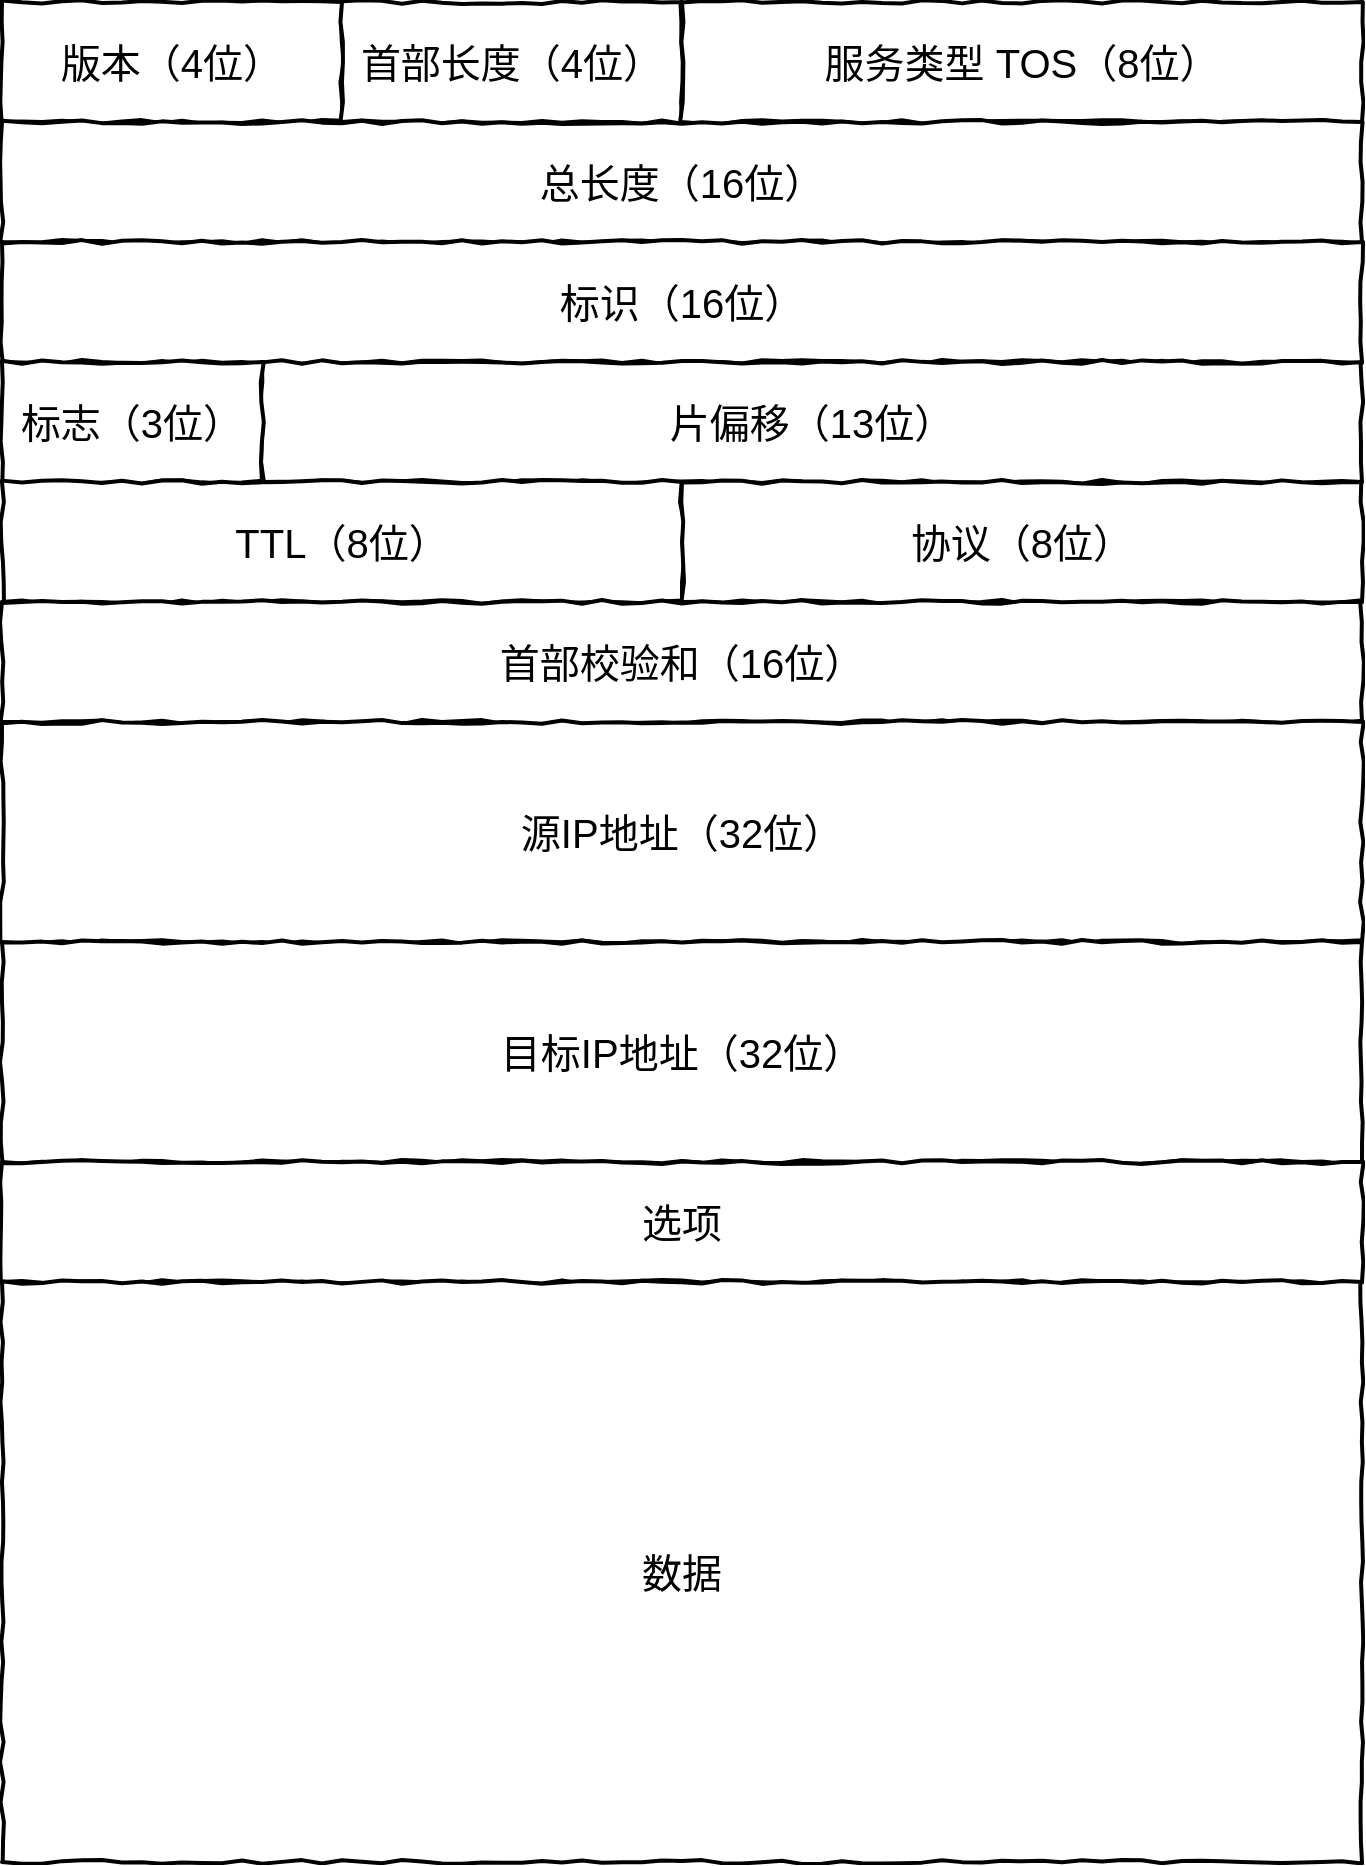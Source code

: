 <mxfile version="14.7.7" type="github">
  <diagram id="gkQgTa1KYmIYHSOEAxT3" name="第 1 页">
    <mxGraphModel dx="946" dy="537" grid="1" gridSize="10" guides="1" tooltips="1" connect="1" arrows="1" fold="1" page="1" pageScale="1" pageWidth="1654" pageHeight="1169" math="0" shadow="0">
      <root>
        <mxCell id="0" />
        <mxCell id="1" parent="0" />
        <mxCell id="pDCpCH_vm0g5KHpgydWK-1" value="版本（4位）" style="rounded=0;whiteSpace=wrap;html=1;comic=1;fontSize=20;strokeWidth=2;" vertex="1" parent="1">
          <mxGeometry x="120" y="90" width="170" height="60" as="geometry" />
        </mxCell>
        <mxCell id="pDCpCH_vm0g5KHpgydWK-3" value="首部长度（4位）" style="rounded=0;whiteSpace=wrap;html=1;comic=1;fontSize=20;strokeWidth=2;" vertex="1" parent="1">
          <mxGeometry x="290" y="90" width="170" height="60" as="geometry" />
        </mxCell>
        <mxCell id="pDCpCH_vm0g5KHpgydWK-4" value="服务类型 TOS（8位）" style="rounded=0;whiteSpace=wrap;html=1;comic=1;fontSize=20;strokeWidth=2;" vertex="1" parent="1">
          <mxGeometry x="460" y="90" width="340" height="60" as="geometry" />
        </mxCell>
        <mxCell id="pDCpCH_vm0g5KHpgydWK-5" value="总长度（16位）" style="rounded=0;whiteSpace=wrap;html=1;comic=1;fontSize=20;strokeWidth=2;" vertex="1" parent="1">
          <mxGeometry x="120" y="150" width="680" height="60" as="geometry" />
        </mxCell>
        <mxCell id="pDCpCH_vm0g5KHpgydWK-6" value="标识（16位）" style="rounded=0;whiteSpace=wrap;html=1;comic=1;fontSize=20;strokeWidth=2;" vertex="1" parent="1">
          <mxGeometry x="120" y="210" width="680" height="60" as="geometry" />
        </mxCell>
        <mxCell id="pDCpCH_vm0g5KHpgydWK-7" value="片偏移（13位）" style="rounded=0;whiteSpace=wrap;html=1;comic=1;fontSize=20;strokeWidth=2;" vertex="1" parent="1">
          <mxGeometry x="250" y="270" width="550" height="60" as="geometry" />
        </mxCell>
        <mxCell id="pDCpCH_vm0g5KHpgydWK-9" value="标志（3位）" style="rounded=0;whiteSpace=wrap;html=1;comic=1;fontSize=20;strokeWidth=2;" vertex="1" parent="1">
          <mxGeometry x="120" y="270" width="130" height="60" as="geometry" />
        </mxCell>
        <mxCell id="pDCpCH_vm0g5KHpgydWK-11" value="TTL（8位）" style="rounded=0;whiteSpace=wrap;html=1;comic=1;fontSize=20;strokeWidth=2;" vertex="1" parent="1">
          <mxGeometry x="120" y="330" width="340" height="60" as="geometry" />
        </mxCell>
        <mxCell id="pDCpCH_vm0g5KHpgydWK-12" value="协议（8位）" style="rounded=0;whiteSpace=wrap;html=1;comic=1;fontSize=20;strokeWidth=2;" vertex="1" parent="1">
          <mxGeometry x="460" y="330" width="340" height="60" as="geometry" />
        </mxCell>
        <mxCell id="pDCpCH_vm0g5KHpgydWK-13" value="首部校验和（16位）" style="rounded=0;whiteSpace=wrap;html=1;comic=1;fontSize=20;strokeWidth=2;" vertex="1" parent="1">
          <mxGeometry x="120" y="390" width="680" height="60" as="geometry" />
        </mxCell>
        <mxCell id="pDCpCH_vm0g5KHpgydWK-14" value="源IP地址（32位）" style="rounded=0;whiteSpace=wrap;html=1;comic=1;fontSize=20;strokeWidth=2;" vertex="1" parent="1">
          <mxGeometry x="120" y="450" width="680" height="110" as="geometry" />
        </mxCell>
        <mxCell id="pDCpCH_vm0g5KHpgydWK-15" value="目标IP地址（32位）" style="rounded=0;whiteSpace=wrap;html=1;comic=1;fontSize=20;strokeWidth=2;" vertex="1" parent="1">
          <mxGeometry x="120" y="560" width="680" height="110" as="geometry" />
        </mxCell>
        <mxCell id="pDCpCH_vm0g5KHpgydWK-16" value="选项" style="rounded=0;whiteSpace=wrap;html=1;comic=1;fontSize=20;strokeWidth=2;" vertex="1" parent="1">
          <mxGeometry x="120" y="670" width="680" height="60" as="geometry" />
        </mxCell>
        <mxCell id="pDCpCH_vm0g5KHpgydWK-17" value="数据" style="rounded=0;whiteSpace=wrap;html=1;comic=1;fontSize=20;strokeWidth=2;" vertex="1" parent="1">
          <mxGeometry x="120" y="730" width="680" height="290" as="geometry" />
        </mxCell>
      </root>
    </mxGraphModel>
  </diagram>
</mxfile>
